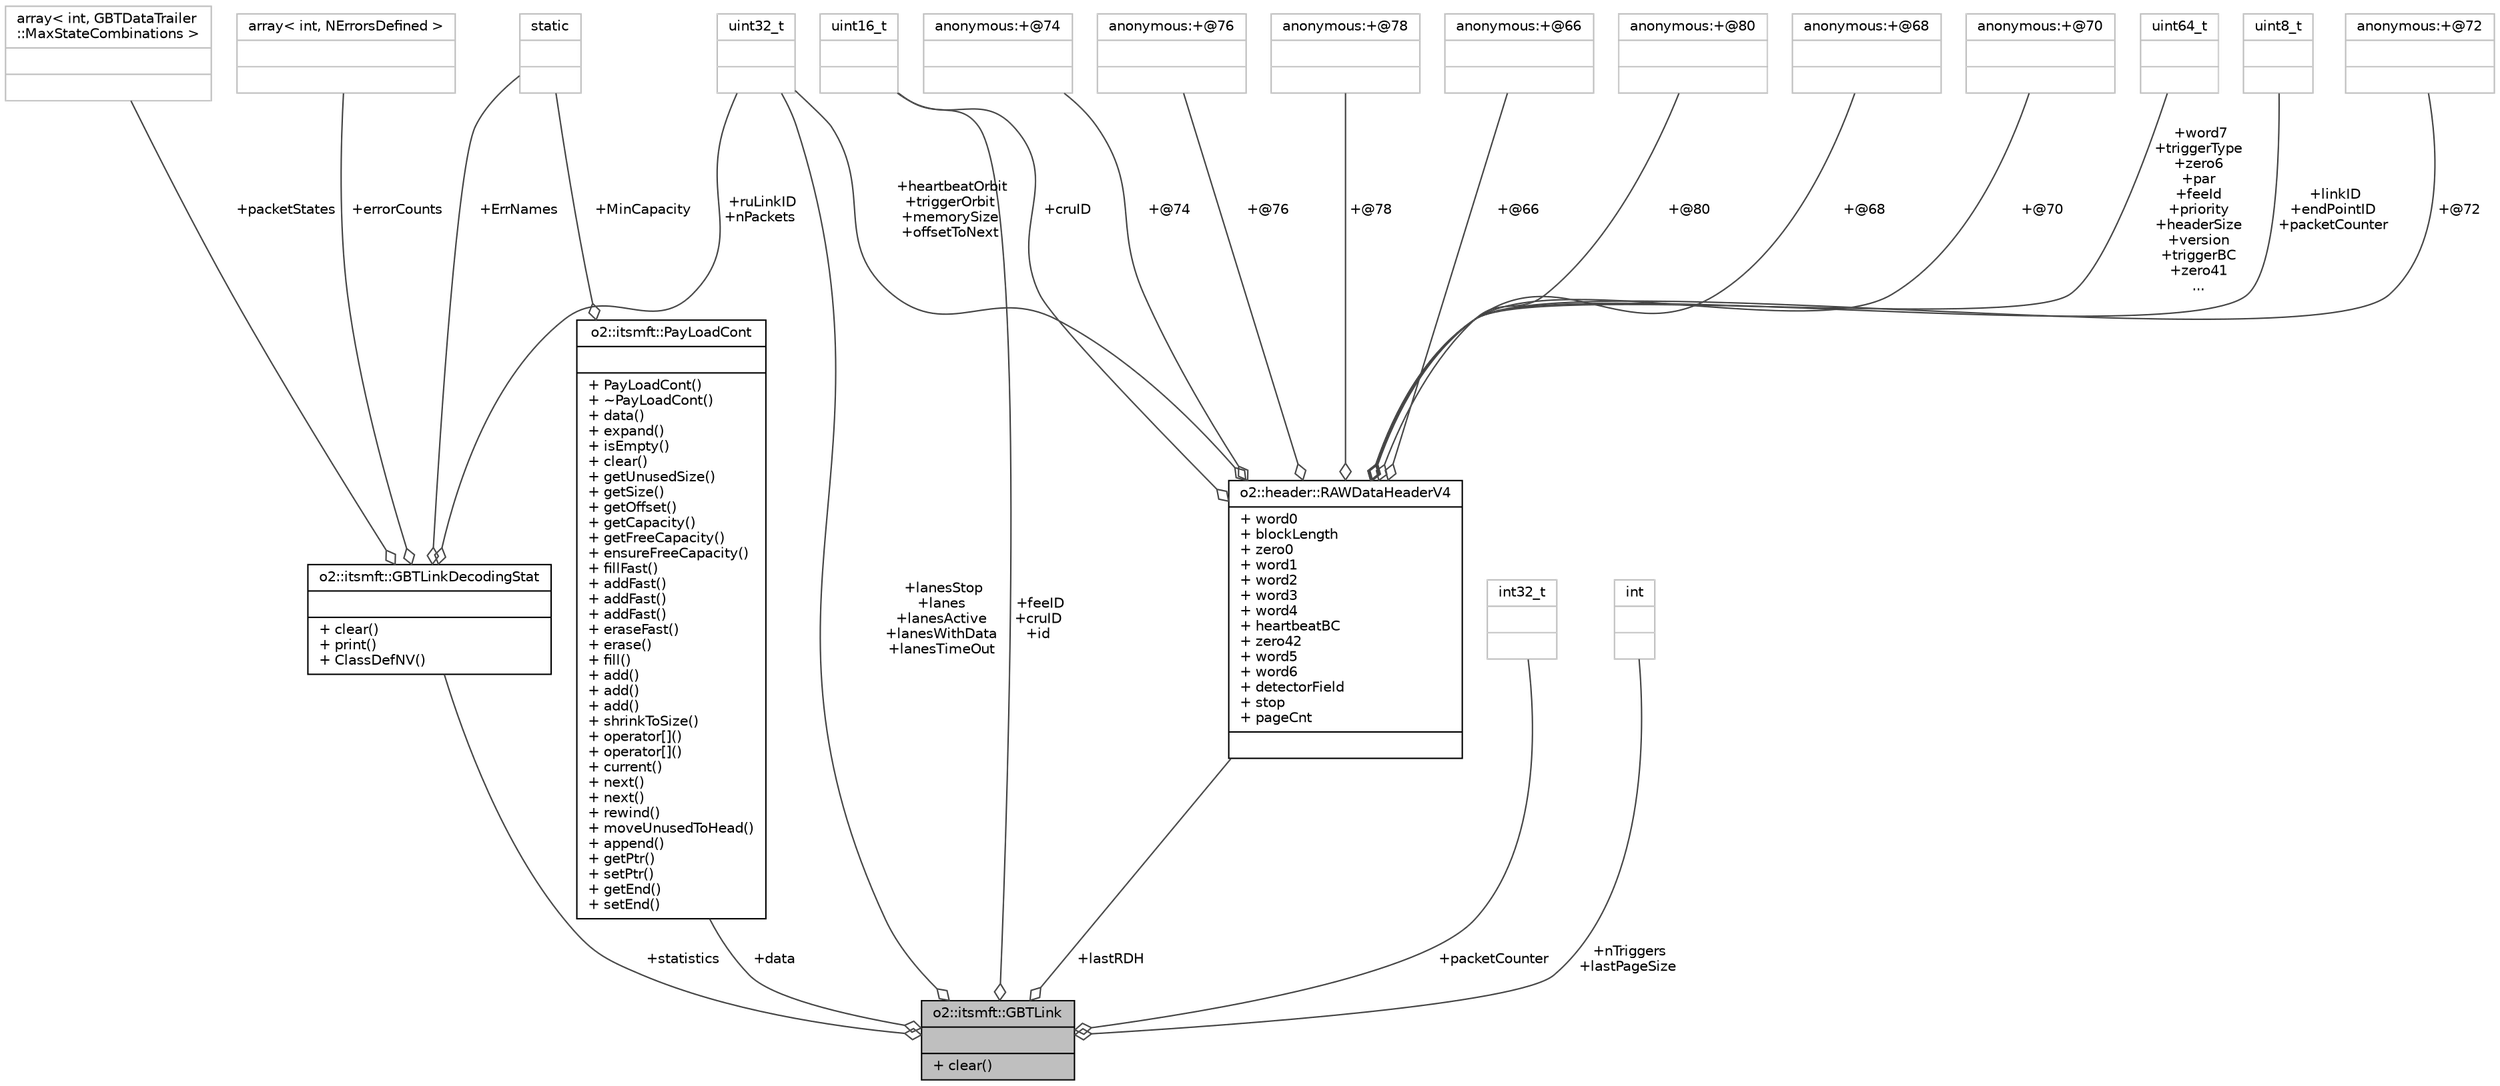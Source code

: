 digraph "o2::itsmft::GBTLink"
{
 // INTERACTIVE_SVG=YES
  bgcolor="transparent";
  edge [fontname="Helvetica",fontsize="10",labelfontname="Helvetica",labelfontsize="10"];
  node [fontname="Helvetica",fontsize="10",shape=record];
  Node1 [label="{o2::itsmft::GBTLink\n||+ clear()\l}",height=0.2,width=0.4,color="black", fillcolor="grey75", style="filled", fontcolor="black"];
  Node2 -> Node1 [color="grey25",fontsize="10",style="solid",label=" +feeID\n+cruID\n+id" ,arrowhead="odiamond",fontname="Helvetica"];
  Node2 [label="{uint16_t\n||}",height=0.2,width=0.4,color="grey75"];
  Node3 -> Node1 [color="grey25",fontsize="10",style="solid",label=" +packetCounter" ,arrowhead="odiamond",fontname="Helvetica"];
  Node3 [label="{int32_t\n||}",height=0.2,width=0.4,color="grey75"];
  Node4 -> Node1 [color="grey25",fontsize="10",style="solid",label=" +lanesStop\n+lanes\n+lanesActive\n+lanesWithData\n+lanesTimeOut" ,arrowhead="odiamond",fontname="Helvetica"];
  Node4 [label="{uint32_t\n||}",height=0.2,width=0.4,color="grey75"];
  Node5 -> Node1 [color="grey25",fontsize="10",style="solid",label=" +nTriggers\n+lastPageSize" ,arrowhead="odiamond",fontname="Helvetica"];
  Node5 [label="{int\n||}",height=0.2,width=0.4,color="grey75"];
  Node6 -> Node1 [color="grey25",fontsize="10",style="solid",label=" +statistics" ,arrowhead="odiamond",fontname="Helvetica"];
  Node6 [label="{o2::itsmft::GBTLinkDecodingStat\n||+ clear()\l+ print()\l+ ClassDefNV()\l}",height=0.2,width=0.4,color="black",URL="$d1/d6f/structo2_1_1itsmft_1_1GBTLinkDecodingStat.html"];
  Node7 -> Node6 [color="grey25",fontsize="10",style="solid",label=" +packetStates" ,arrowhead="odiamond",fontname="Helvetica"];
  Node7 [label="{array\< int, GBTDataTrailer\l::MaxStateCombinations \>\n||}",height=0.2,width=0.4,color="grey75"];
  Node4 -> Node6 [color="grey25",fontsize="10",style="solid",label=" +ruLinkID\n+nPackets" ,arrowhead="odiamond",fontname="Helvetica"];
  Node8 -> Node6 [color="grey25",fontsize="10",style="solid",label=" +errorCounts" ,arrowhead="odiamond",fontname="Helvetica"];
  Node8 [label="{array\< int, NErrorsDefined \>\n||}",height=0.2,width=0.4,color="grey75"];
  Node9 -> Node6 [color="grey25",fontsize="10",style="solid",label=" +ErrNames" ,arrowhead="odiamond",fontname="Helvetica"];
  Node9 [label="{static\n||}",height=0.2,width=0.4,color="grey75"];
  Node10 -> Node1 [color="grey25",fontsize="10",style="solid",label=" +data" ,arrowhead="odiamond",fontname="Helvetica"];
  Node10 [label="{o2::itsmft::PayLoadCont\n||+ PayLoadCont()\l+ ~PayLoadCont()\l+ data()\l+ expand()\l+ isEmpty()\l+ clear()\l+ getUnusedSize()\l+ getSize()\l+ getOffset()\l+ getCapacity()\l+ getFreeCapacity()\l+ ensureFreeCapacity()\l+ fillFast()\l+ addFast()\l+ addFast()\l+ addFast()\l+ eraseFast()\l+ erase()\l+ fill()\l+ add()\l+ add()\l+ add()\l+ shrinkToSize()\l+ operator[]()\l+ operator[]()\l+ current()\l+ next()\l+ next()\l+ rewind()\l+ moveUnusedToHead()\l+ append()\l+ getPtr()\l+ setPtr()\l+ getEnd()\l+ setEnd()\l}",height=0.2,width=0.4,color="black",URL="$df/dd1/classo2_1_1itsmft_1_1PayLoadCont.html"];
  Node9 -> Node10 [color="grey25",fontsize="10",style="solid",label=" +MinCapacity" ,arrowhead="odiamond",fontname="Helvetica"];
  Node11 -> Node1 [color="grey25",fontsize="10",style="solid",label=" +lastRDH" ,arrowhead="odiamond",fontname="Helvetica"];
  Node11 [label="{o2::header::RAWDataHeaderV4\n|+ word0\l+ blockLength\l+ zero0\l+ word1\l+ word2\l+ word3\l+ word4\l+ heartbeatBC\l+ zero42\l+ word5\l+ word6\l+ detectorField\l+ stop\l+ pageCnt\l|}",height=0.2,width=0.4,color="black",URL="$d8/d47/structo2_1_1header_1_1RAWDataHeaderV4.html"];
  Node12 -> Node11 [color="grey25",fontsize="10",style="solid",label=" +@68" ,arrowhead="odiamond",fontname="Helvetica"];
  Node12 [label="{anonymous:+@68\n||}",height=0.2,width=0.4,color="grey75"];
  Node13 -> Node11 [color="grey25",fontsize="10",style="solid",label=" +@70" ,arrowhead="odiamond",fontname="Helvetica"];
  Node13 [label="{anonymous:+@70\n||}",height=0.2,width=0.4,color="grey75"];
  Node14 -> Node11 [color="grey25",fontsize="10",style="solid",label=" +word7\n+triggerType\n+zero6\n+par\n+feeId\n+priority\n+headerSize\n+version\n+triggerBC\n+zero41\n..." ,arrowhead="odiamond",fontname="Helvetica"];
  Node14 [label="{uint64_t\n||}",height=0.2,width=0.4,color="grey75"];
  Node2 -> Node11 [color="grey25",fontsize="10",style="solid",label=" +cruID" ,arrowhead="odiamond",fontname="Helvetica"];
  Node15 -> Node11 [color="grey25",fontsize="10",style="solid",label=" +linkID\n+endPointID\n+packetCounter" ,arrowhead="odiamond",fontname="Helvetica"];
  Node15 [label="{uint8_t\n||}",height=0.2,width=0.4,color="grey75"];
  Node16 -> Node11 [color="grey25",fontsize="10",style="solid",label=" +@72" ,arrowhead="odiamond",fontname="Helvetica"];
  Node16 [label="{anonymous:+@72\n||}",height=0.2,width=0.4,color="grey75"];
  Node4 -> Node11 [color="grey25",fontsize="10",style="solid",label=" +heartbeatOrbit\n+triggerOrbit\n+memorySize\n+offsetToNext" ,arrowhead="odiamond",fontname="Helvetica"];
  Node17 -> Node11 [color="grey25",fontsize="10",style="solid",label=" +@74" ,arrowhead="odiamond",fontname="Helvetica"];
  Node17 [label="{anonymous:+@74\n||}",height=0.2,width=0.4,color="grey75"];
  Node18 -> Node11 [color="grey25",fontsize="10",style="solid",label=" +@76" ,arrowhead="odiamond",fontname="Helvetica"];
  Node18 [label="{anonymous:+@76\n||}",height=0.2,width=0.4,color="grey75"];
  Node19 -> Node11 [color="grey25",fontsize="10",style="solid",label=" +@78" ,arrowhead="odiamond",fontname="Helvetica"];
  Node19 [label="{anonymous:+@78\n||}",height=0.2,width=0.4,color="grey75"];
  Node20 -> Node11 [color="grey25",fontsize="10",style="solid",label=" +@66" ,arrowhead="odiamond",fontname="Helvetica"];
  Node20 [label="{anonymous:+@66\n||}",height=0.2,width=0.4,color="grey75"];
  Node21 -> Node11 [color="grey25",fontsize="10",style="solid",label=" +@80" ,arrowhead="odiamond",fontname="Helvetica"];
  Node21 [label="{anonymous:+@80\n||}",height=0.2,width=0.4,color="grey75"];
}
